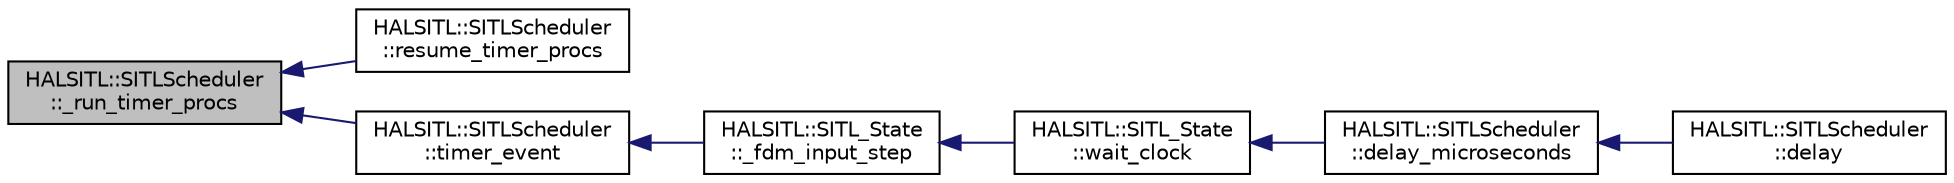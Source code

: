 digraph "HALSITL::SITLScheduler::_run_timer_procs"
{
 // INTERACTIVE_SVG=YES
  edge [fontname="Helvetica",fontsize="10",labelfontname="Helvetica",labelfontsize="10"];
  node [fontname="Helvetica",fontsize="10",shape=record];
  rankdir="LR";
  Node1 [label="HALSITL::SITLScheduler\l::_run_timer_procs",height=0.2,width=0.4,color="black", fillcolor="grey75", style="filled" fontcolor="black"];
  Node1 -> Node2 [dir="back",color="midnightblue",fontsize="10",style="solid",fontname="Helvetica"];
  Node2 [label="HALSITL::SITLScheduler\l::resume_timer_procs",height=0.2,width=0.4,color="black", fillcolor="white", style="filled",URL="$classHALSITL_1_1SITLScheduler.html#aac4dc0134ae9f3932f1df7223e5d4cce"];
  Node1 -> Node3 [dir="back",color="midnightblue",fontsize="10",style="solid",fontname="Helvetica"];
  Node3 [label="HALSITL::SITLScheduler\l::timer_event",height=0.2,width=0.4,color="black", fillcolor="white", style="filled",URL="$classHALSITL_1_1SITLScheduler.html#aa726fdc36a70fbd366907443460c244a"];
  Node3 -> Node4 [dir="back",color="midnightblue",fontsize="10",style="solid",fontname="Helvetica"];
  Node4 [label="HALSITL::SITL_State\l::_fdm_input_step",height=0.2,width=0.4,color="black", fillcolor="white", style="filled",URL="$classHALSITL_1_1SITL__State.html#ae31c93a26ca780bb508dded2498e2e93"];
  Node4 -> Node5 [dir="back",color="midnightblue",fontsize="10",style="solid",fontname="Helvetica"];
  Node5 [label="HALSITL::SITL_State\l::wait_clock",height=0.2,width=0.4,color="black", fillcolor="white", style="filled",URL="$classHALSITL_1_1SITL__State.html#a3eeaf330efded46259bbf64fc53e6b9f"];
  Node5 -> Node6 [dir="back",color="midnightblue",fontsize="10",style="solid",fontname="Helvetica"];
  Node6 [label="HALSITL::SITLScheduler\l::delay_microseconds",height=0.2,width=0.4,color="black", fillcolor="white", style="filled",URL="$classHALSITL_1_1SITLScheduler.html#a4128e7f01b3e88fcb890ed98d91e9b10"];
  Node6 -> Node7 [dir="back",color="midnightblue",fontsize="10",style="solid",fontname="Helvetica"];
  Node7 [label="HALSITL::SITLScheduler\l::delay",height=0.2,width=0.4,color="black", fillcolor="white", style="filled",URL="$classHALSITL_1_1SITLScheduler.html#af7f89d00311bc23d39e38d1a0861cc42"];
}
